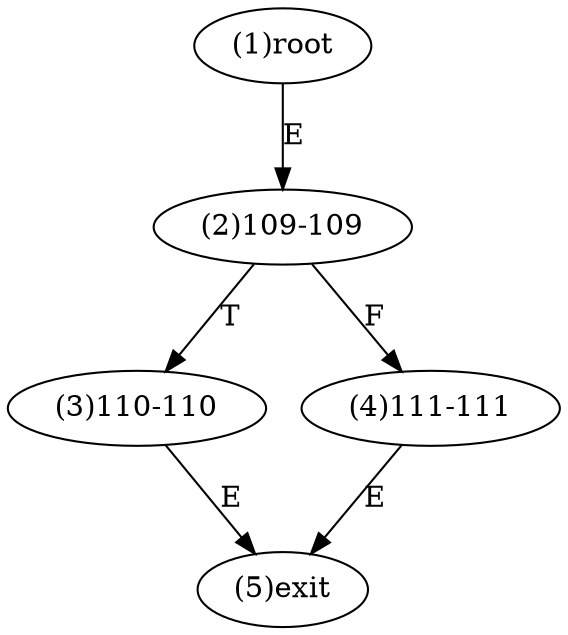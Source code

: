 digraph "" { 
1[ label="(1)root"];
2[ label="(2)109-109"];
3[ label="(3)110-110"];
4[ label="(4)111-111"];
5[ label="(5)exit"];
1->2[ label="E"];
2->4[ label="F"];
2->3[ label="T"];
3->5[ label="E"];
4->5[ label="E"];
}